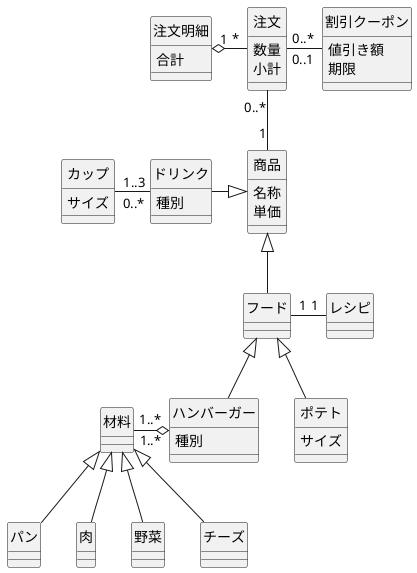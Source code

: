 @startuml
class 注文明細{
    合計
}
class 注文{
    数量
    小計
}
class 割引クーポン{
    値引き額
    期限
}
class 商品{
    名称
    単価
}
class ドリンク{
    種別
}
class カップ{
    サイズ
}
class フード{}
class レシピ{}
class 材料{}
class ハンバーガー{
    種別
}
class ポテト{
    サイズ
}
class パン{}
class 肉{}
class 野菜{}
class チーズ{}

注文明細 "1" o-ri- "*" 注文
注文 "0..*"-ri-"0..1" 割引クーポン
注文 "0..*"-down-"1" 商品

カップ "1..3"-ri-"0..*" ドリンク
ドリンク -ri-|> 商品

フード -up-|> 商品
フード "1"-ri-"1" レシピ

ハンバーガー -up-|> フード
材料 "1..*"-ri-o "1..*" ハンバーガー
パン -up-|> 材料
肉 -up-|> 材料
野菜 -up-|> 材料
チーズ -up-|> 材料

ポテト -up-|> フード

hide circle
@enduml

' 　ドリンク
'  　フード
'  　商品
' ● 　注文明細
' ● 　注文
'  　カップ
'  　材料
'  　ハンバーガー
'  　割引クーポン
'  　レシピ
'  　ポテト